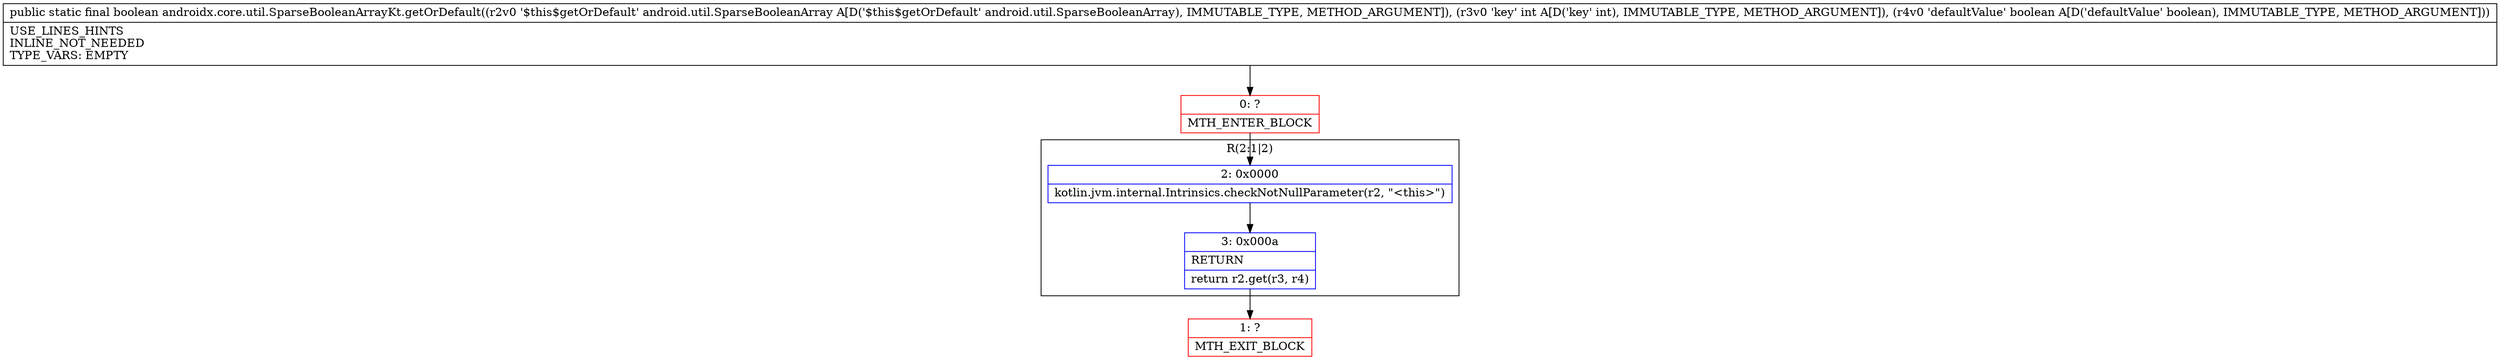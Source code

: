 digraph "CFG forandroidx.core.util.SparseBooleanArrayKt.getOrDefault(Landroid\/util\/SparseBooleanArray;IZ)Z" {
subgraph cluster_Region_1236688022 {
label = "R(2:1|2)";
node [shape=record,color=blue];
Node_2 [shape=record,label="{2\:\ 0x0000|kotlin.jvm.internal.Intrinsics.checkNotNullParameter(r2, \"\<this\>\")\l}"];
Node_3 [shape=record,label="{3\:\ 0x000a|RETURN\l|return r2.get(r3, r4)\l}"];
}
Node_0 [shape=record,color=red,label="{0\:\ ?|MTH_ENTER_BLOCK\l}"];
Node_1 [shape=record,color=red,label="{1\:\ ?|MTH_EXIT_BLOCK\l}"];
MethodNode[shape=record,label="{public static final boolean androidx.core.util.SparseBooleanArrayKt.getOrDefault((r2v0 '$this$getOrDefault' android.util.SparseBooleanArray A[D('$this$getOrDefault' android.util.SparseBooleanArray), IMMUTABLE_TYPE, METHOD_ARGUMENT]), (r3v0 'key' int A[D('key' int), IMMUTABLE_TYPE, METHOD_ARGUMENT]), (r4v0 'defaultValue' boolean A[D('defaultValue' boolean), IMMUTABLE_TYPE, METHOD_ARGUMENT]))  | USE_LINES_HINTS\lINLINE_NOT_NEEDED\lTYPE_VARS: EMPTY\l}"];
MethodNode -> Node_0;Node_2 -> Node_3;
Node_3 -> Node_1;
Node_0 -> Node_2;
}


